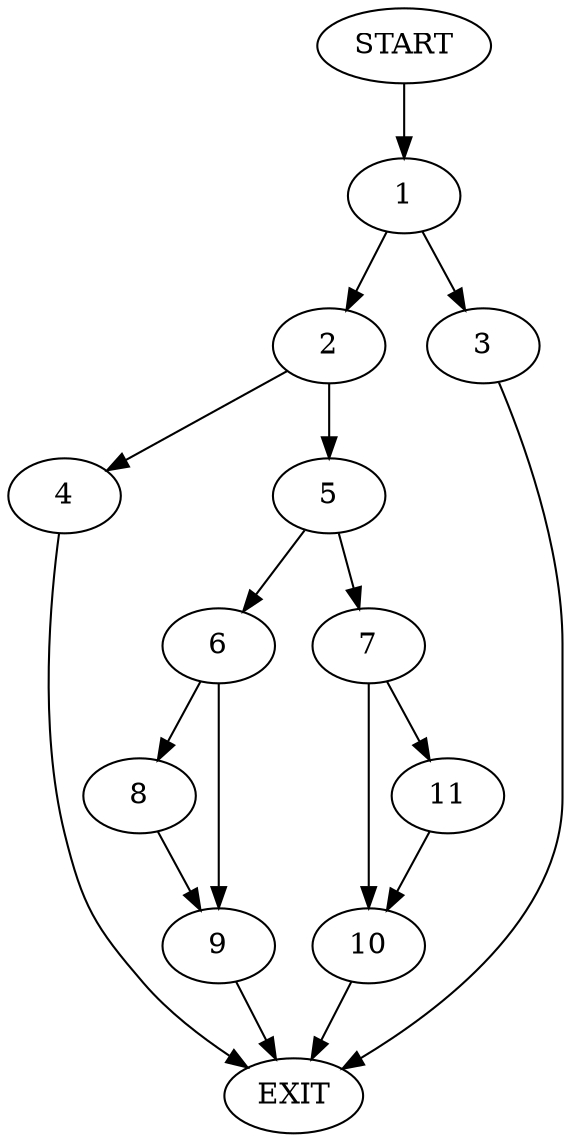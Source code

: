 digraph {
0 [label="START"]
12 [label="EXIT"]
0 -> 1
1 -> 2
1 -> 3
3 -> 12
2 -> 4
2 -> 5
4 -> 12
5 -> 6
5 -> 7
6 -> 8
6 -> 9
7 -> 10
7 -> 11
11 -> 10
10 -> 12
8 -> 9
9 -> 12
}
